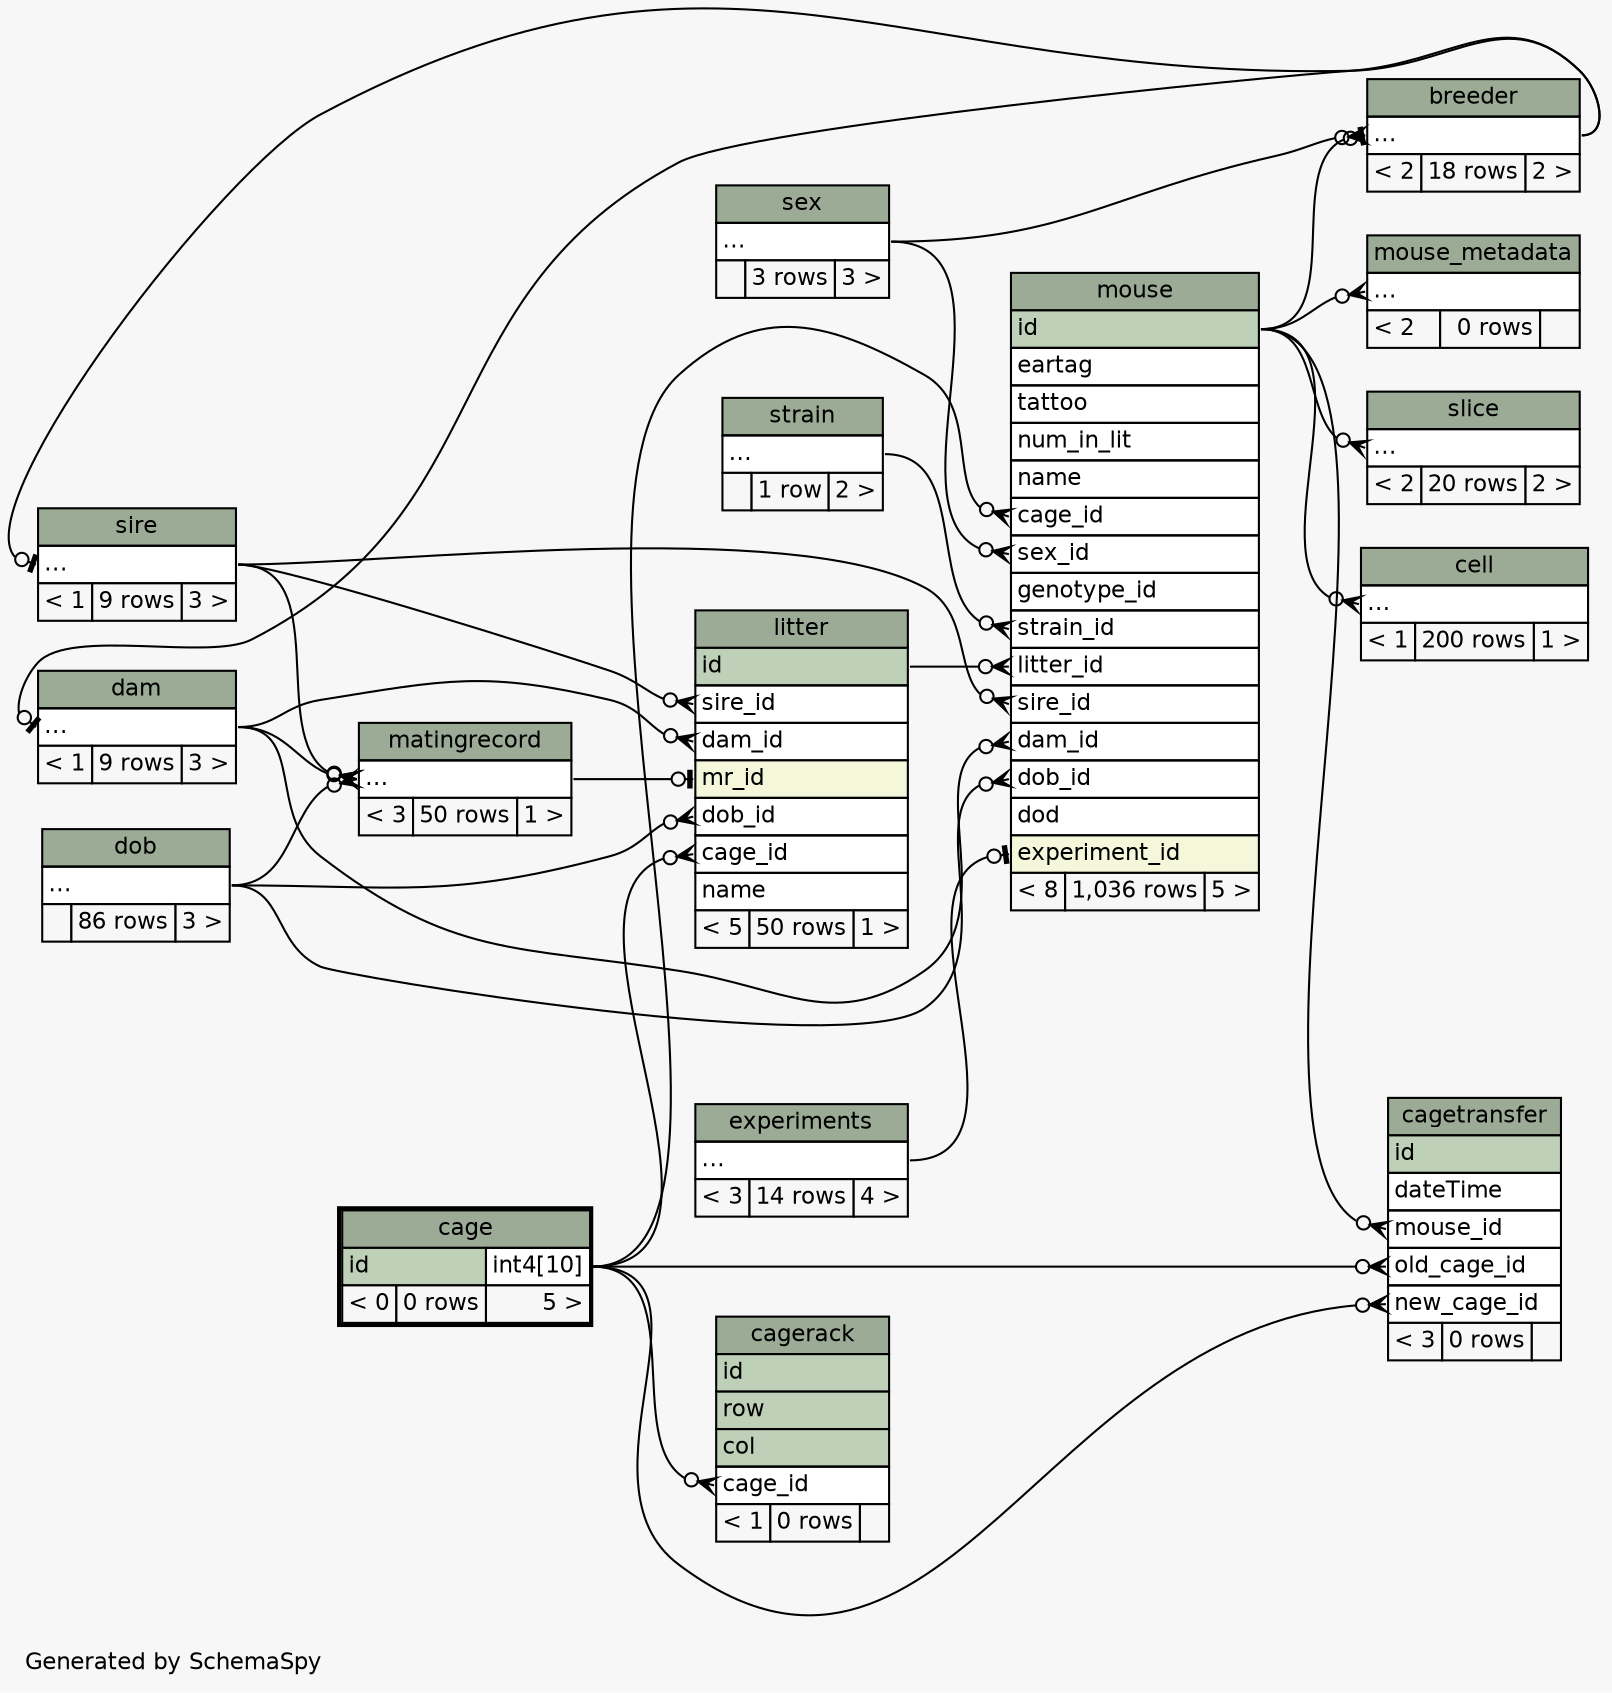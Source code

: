// dot 2.32.0 on Windows 7 6.1
// SchemaSpy rev 590
digraph "twoDegreesRelationshipsDiagram" {
  graph [
    rankdir="RL"
    bgcolor="#f7f7f7"
    label="\nGenerated by SchemaSpy"
    labeljust="l"
    nodesep="0.18"
    ranksep="0.46"
    fontname="Helvetica"
    fontsize="11"
  ];
  node [
    fontname="Helvetica"
    fontsize="11"
    shape="plaintext"
  ];
  edge [
    arrowsize="0.8"
  ];
  "breeder":"elipses":w -> "mouse":"id":e [arrowhead=none dir=back arrowtail=teeodot];
  "breeder":"elipses":w -> "sex":"elipses":e [arrowhead=none dir=back arrowtail=crowodot];
  "cagerack":"cage_id":w -> "cage":"id.type":e [arrowhead=none dir=back arrowtail=crowodot];
  "cagetransfer":"mouse_id":w -> "mouse":"id":e [arrowhead=none dir=back arrowtail=crowodot];
  "cagetransfer":"new_cage_id":w -> "cage":"id.type":e [arrowhead=none dir=back arrowtail=crowodot];
  "cagetransfer":"old_cage_id":w -> "cage":"id.type":e [arrowhead=none dir=back arrowtail=crowodot];
  "cell":"elipses":w -> "mouse":"id":e [arrowhead=none dir=back arrowtail=crowodot];
  "dam":"elipses":w -> "breeder":"elipses":e [arrowhead=none dir=back arrowtail=teeodot];
  "litter":"cage_id":w -> "cage":"id.type":e [arrowhead=none dir=back arrowtail=crowodot];
  "litter":"dam_id":w -> "dam":"elipses":e [arrowhead=none dir=back arrowtail=crowodot];
  "litter":"dob_id":w -> "dob":"elipses":e [arrowhead=none dir=back arrowtail=crowodot];
  "litter":"mr_id":w -> "matingrecord":"elipses":e [arrowhead=none dir=back arrowtail=teeodot];
  "litter":"sire_id":w -> "sire":"elipses":e [arrowhead=none dir=back arrowtail=crowodot];
  "matingrecord":"elipses":w -> "dam":"elipses":e [arrowhead=none dir=back arrowtail=crowodot];
  "matingrecord":"elipses":w -> "dob":"elipses":e [arrowhead=none dir=back arrowtail=crowodot];
  "matingrecord":"elipses":w -> "sire":"elipses":e [arrowhead=none dir=back arrowtail=crowodot];
  "mouse":"cage_id":w -> "cage":"id.type":e [arrowhead=none dir=back arrowtail=crowodot];
  "mouse":"dam_id":w -> "dam":"elipses":e [arrowhead=none dir=back arrowtail=crowodot];
  "mouse":"dob_id":w -> "dob":"elipses":e [arrowhead=none dir=back arrowtail=crowodot];
  "mouse":"experiment_id":w -> "experiments":"elipses":e [arrowhead=none dir=back arrowtail=teeodot];
  "mouse":"litter_id":w -> "litter":"id":e [arrowhead=none dir=back arrowtail=crowodot];
  "mouse":"sex_id":w -> "sex":"elipses":e [arrowhead=none dir=back arrowtail=crowodot];
  "mouse":"sire_id":w -> "sire":"elipses":e [arrowhead=none dir=back arrowtail=crowodot];
  "mouse":"strain_id":w -> "strain":"elipses":e [arrowhead=none dir=back arrowtail=crowodot];
  "mouse_metadata":"elipses":w -> "mouse":"id":e [arrowhead=none dir=back arrowtail=crowodot];
  "sire":"elipses":w -> "breeder":"elipses":e [arrowhead=none dir=back arrowtail=teeodot];
  "slice":"elipses":w -> "mouse":"id":e [arrowhead=none dir=back arrowtail=crowodot];
  "breeder" [
    label=<
    <TABLE BORDER="0" CELLBORDER="1" CELLSPACING="0" BGCOLOR="#ffffff">
      <TR><TD COLSPAN="3" BGCOLOR="#9bab96" ALIGN="CENTER">breeder</TD></TR>
      <TR><TD PORT="elipses" COLSPAN="3" ALIGN="LEFT">...</TD></TR>
      <TR><TD ALIGN="LEFT" BGCOLOR="#f7f7f7">&lt; 2</TD><TD ALIGN="RIGHT" BGCOLOR="#f7f7f7">18 rows</TD><TD ALIGN="RIGHT" BGCOLOR="#f7f7f7">2 &gt;</TD></TR>
    </TABLE>>
    URL="breeder.html"
    tooltip="breeder"
  ];
  "cage" [
    label=<
    <TABLE BORDER="2" CELLBORDER="1" CELLSPACING="0" BGCOLOR="#ffffff">
      <TR><TD COLSPAN="3" BGCOLOR="#9bab96" ALIGN="CENTER">cage</TD></TR>
      <TR><TD PORT="id" COLSPAN="2" BGCOLOR="#bed1b8" ALIGN="LEFT">id</TD><TD PORT="id.type" ALIGN="LEFT">int4[10]</TD></TR>
      <TR><TD ALIGN="LEFT" BGCOLOR="#f7f7f7">&lt; 0</TD><TD ALIGN="RIGHT" BGCOLOR="#f7f7f7">0 rows</TD><TD ALIGN="RIGHT" BGCOLOR="#f7f7f7">5 &gt;</TD></TR>
    </TABLE>>
    URL="cage.html"
    tooltip="cage"
  ];
  "cagerack" [
    label=<
    <TABLE BORDER="0" CELLBORDER="1" CELLSPACING="0" BGCOLOR="#ffffff">
      <TR><TD COLSPAN="3" BGCOLOR="#9bab96" ALIGN="CENTER">cagerack</TD></TR>
      <TR><TD PORT="id" COLSPAN="3" BGCOLOR="#bed1b8" ALIGN="LEFT">id</TD></TR>
      <TR><TD PORT="row" COLSPAN="3" BGCOLOR="#bed1b8" ALIGN="LEFT">row</TD></TR>
      <TR><TD PORT="col" COLSPAN="3" BGCOLOR="#bed1b8" ALIGN="LEFT">col</TD></TR>
      <TR><TD PORT="cage_id" COLSPAN="3" ALIGN="LEFT">cage_id</TD></TR>
      <TR><TD ALIGN="LEFT" BGCOLOR="#f7f7f7">&lt; 1</TD><TD ALIGN="RIGHT" BGCOLOR="#f7f7f7">0 rows</TD><TD ALIGN="RIGHT" BGCOLOR="#f7f7f7">  </TD></TR>
    </TABLE>>
    URL="cagerack.html"
    tooltip="cagerack"
  ];
  "cagetransfer" [
    label=<
    <TABLE BORDER="0" CELLBORDER="1" CELLSPACING="0" BGCOLOR="#ffffff">
      <TR><TD COLSPAN="3" BGCOLOR="#9bab96" ALIGN="CENTER">cagetransfer</TD></TR>
      <TR><TD PORT="id" COLSPAN="3" BGCOLOR="#bed1b8" ALIGN="LEFT">id</TD></TR>
      <TR><TD PORT="dateTime" COLSPAN="3" ALIGN="LEFT">dateTime</TD></TR>
      <TR><TD PORT="mouse_id" COLSPAN="3" ALIGN="LEFT">mouse_id</TD></TR>
      <TR><TD PORT="old_cage_id" COLSPAN="3" ALIGN="LEFT">old_cage_id</TD></TR>
      <TR><TD PORT="new_cage_id" COLSPAN="3" ALIGN="LEFT">new_cage_id</TD></TR>
      <TR><TD ALIGN="LEFT" BGCOLOR="#f7f7f7">&lt; 3</TD><TD ALIGN="RIGHT" BGCOLOR="#f7f7f7">0 rows</TD><TD ALIGN="RIGHT" BGCOLOR="#f7f7f7">  </TD></TR>
    </TABLE>>
    URL="cagetransfer.html"
    tooltip="cagetransfer"
  ];
  "cell" [
    label=<
    <TABLE BORDER="0" CELLBORDER="1" CELLSPACING="0" BGCOLOR="#ffffff">
      <TR><TD COLSPAN="3" BGCOLOR="#9bab96" ALIGN="CENTER">cell</TD></TR>
      <TR><TD PORT="elipses" COLSPAN="3" ALIGN="LEFT">...</TD></TR>
      <TR><TD ALIGN="LEFT" BGCOLOR="#f7f7f7">&lt; 1</TD><TD ALIGN="RIGHT" BGCOLOR="#f7f7f7">200 rows</TD><TD ALIGN="RIGHT" BGCOLOR="#f7f7f7">1 &gt;</TD></TR>
    </TABLE>>
    URL="cell.html"
    tooltip="cell"
  ];
  "dam" [
    label=<
    <TABLE BORDER="0" CELLBORDER="1" CELLSPACING="0" BGCOLOR="#ffffff">
      <TR><TD COLSPAN="3" BGCOLOR="#9bab96" ALIGN="CENTER">dam</TD></TR>
      <TR><TD PORT="elipses" COLSPAN="3" ALIGN="LEFT">...</TD></TR>
      <TR><TD ALIGN="LEFT" BGCOLOR="#f7f7f7">&lt; 1</TD><TD ALIGN="RIGHT" BGCOLOR="#f7f7f7">9 rows</TD><TD ALIGN="RIGHT" BGCOLOR="#f7f7f7">3 &gt;</TD></TR>
    </TABLE>>
    URL="dam.html"
    tooltip="dam"
  ];
  "dob" [
    label=<
    <TABLE BORDER="0" CELLBORDER="1" CELLSPACING="0" BGCOLOR="#ffffff">
      <TR><TD COLSPAN="3" BGCOLOR="#9bab96" ALIGN="CENTER">dob</TD></TR>
      <TR><TD PORT="elipses" COLSPAN="3" ALIGN="LEFT">...</TD></TR>
      <TR><TD ALIGN="LEFT" BGCOLOR="#f7f7f7">  </TD><TD ALIGN="RIGHT" BGCOLOR="#f7f7f7">86 rows</TD><TD ALIGN="RIGHT" BGCOLOR="#f7f7f7">3 &gt;</TD></TR>
    </TABLE>>
    URL="dob.html"
    tooltip="dob"
  ];
  "experiments" [
    label=<
    <TABLE BORDER="0" CELLBORDER="1" CELLSPACING="0" BGCOLOR="#ffffff">
      <TR><TD COLSPAN="3" BGCOLOR="#9bab96" ALIGN="CENTER">experiments</TD></TR>
      <TR><TD PORT="elipses" COLSPAN="3" ALIGN="LEFT">...</TD></TR>
      <TR><TD ALIGN="LEFT" BGCOLOR="#f7f7f7">&lt; 3</TD><TD ALIGN="RIGHT" BGCOLOR="#f7f7f7">14 rows</TD><TD ALIGN="RIGHT" BGCOLOR="#f7f7f7">4 &gt;</TD></TR>
    </TABLE>>
    URL="experiments.html"
    tooltip="experiments"
  ];
  "litter" [
    label=<
    <TABLE BORDER="0" CELLBORDER="1" CELLSPACING="0" BGCOLOR="#ffffff">
      <TR><TD COLSPAN="3" BGCOLOR="#9bab96" ALIGN="CENTER">litter</TD></TR>
      <TR><TD PORT="id" COLSPAN="3" BGCOLOR="#bed1b8" ALIGN="LEFT">id</TD></TR>
      <TR><TD PORT="sire_id" COLSPAN="3" ALIGN="LEFT">sire_id</TD></TR>
      <TR><TD PORT="dam_id" COLSPAN="3" ALIGN="LEFT">dam_id</TD></TR>
      <TR><TD PORT="mr_id" COLSPAN="3" BGCOLOR="#f4f7da" ALIGN="LEFT">mr_id</TD></TR>
      <TR><TD PORT="dob_id" COLSPAN="3" ALIGN="LEFT">dob_id</TD></TR>
      <TR><TD PORT="cage_id" COLSPAN="3" ALIGN="LEFT">cage_id</TD></TR>
      <TR><TD PORT="name" COLSPAN="3" ALIGN="LEFT">name</TD></TR>
      <TR><TD ALIGN="LEFT" BGCOLOR="#f7f7f7">&lt; 5</TD><TD ALIGN="RIGHT" BGCOLOR="#f7f7f7">50 rows</TD><TD ALIGN="RIGHT" BGCOLOR="#f7f7f7">1 &gt;</TD></TR>
    </TABLE>>
    URL="litter.html"
    tooltip="litter"
  ];
  "matingrecord" [
    label=<
    <TABLE BORDER="0" CELLBORDER="1" CELLSPACING="0" BGCOLOR="#ffffff">
      <TR><TD COLSPAN="3" BGCOLOR="#9bab96" ALIGN="CENTER">matingrecord</TD></TR>
      <TR><TD PORT="elipses" COLSPAN="3" ALIGN="LEFT">...</TD></TR>
      <TR><TD ALIGN="LEFT" BGCOLOR="#f7f7f7">&lt; 3</TD><TD ALIGN="RIGHT" BGCOLOR="#f7f7f7">50 rows</TD><TD ALIGN="RIGHT" BGCOLOR="#f7f7f7">1 &gt;</TD></TR>
    </TABLE>>
    URL="matingrecord.html"
    tooltip="matingrecord"
  ];
  "mouse" [
    label=<
    <TABLE BORDER="0" CELLBORDER="1" CELLSPACING="0" BGCOLOR="#ffffff">
      <TR><TD COLSPAN="3" BGCOLOR="#9bab96" ALIGN="CENTER">mouse</TD></TR>
      <TR><TD PORT="id" COLSPAN="3" BGCOLOR="#bed1b8" ALIGN="LEFT">id</TD></TR>
      <TR><TD PORT="eartag" COLSPAN="3" ALIGN="LEFT">eartag</TD></TR>
      <TR><TD PORT="tattoo" COLSPAN="3" ALIGN="LEFT">tattoo</TD></TR>
      <TR><TD PORT="num_in_lit" COLSPAN="3" ALIGN="LEFT">num_in_lit</TD></TR>
      <TR><TD PORT="name" COLSPAN="3" ALIGN="LEFT">name</TD></TR>
      <TR><TD PORT="cage_id" COLSPAN="3" ALIGN="LEFT">cage_id</TD></TR>
      <TR><TD PORT="sex_id" COLSPAN="3" ALIGN="LEFT">sex_id</TD></TR>
      <TR><TD PORT="genotype_id" COLSPAN="3" ALIGN="LEFT">genotype_id</TD></TR>
      <TR><TD PORT="strain_id" COLSPAN="3" ALIGN="LEFT">strain_id</TD></TR>
      <TR><TD PORT="litter_id" COLSPAN="3" ALIGN="LEFT">litter_id</TD></TR>
      <TR><TD PORT="sire_id" COLSPAN="3" ALIGN="LEFT">sire_id</TD></TR>
      <TR><TD PORT="dam_id" COLSPAN="3" ALIGN="LEFT">dam_id</TD></TR>
      <TR><TD PORT="dob_id" COLSPAN="3" ALIGN="LEFT">dob_id</TD></TR>
      <TR><TD PORT="dod" COLSPAN="3" ALIGN="LEFT">dod</TD></TR>
      <TR><TD PORT="experiment_id" COLSPAN="3" BGCOLOR="#f4f7da" ALIGN="LEFT">experiment_id</TD></TR>
      <TR><TD ALIGN="LEFT" BGCOLOR="#f7f7f7">&lt; 8</TD><TD ALIGN="RIGHT" BGCOLOR="#f7f7f7">1,036 rows</TD><TD ALIGN="RIGHT" BGCOLOR="#f7f7f7">5 &gt;</TD></TR>
    </TABLE>>
    URL="mouse.html"
    tooltip="mouse"
  ];
  "mouse_metadata" [
    label=<
    <TABLE BORDER="0" CELLBORDER="1" CELLSPACING="0" BGCOLOR="#ffffff">
      <TR><TD COLSPAN="3" BGCOLOR="#9bab96" ALIGN="CENTER">mouse_metadata</TD></TR>
      <TR><TD PORT="elipses" COLSPAN="3" ALIGN="LEFT">...</TD></TR>
      <TR><TD ALIGN="LEFT" BGCOLOR="#f7f7f7">&lt; 2</TD><TD ALIGN="RIGHT" BGCOLOR="#f7f7f7">0 rows</TD><TD ALIGN="RIGHT" BGCOLOR="#f7f7f7">  </TD></TR>
    </TABLE>>
    URL="mouse_metadata.html"
    tooltip="mouse_metadata"
  ];
  "sex" [
    label=<
    <TABLE BORDER="0" CELLBORDER="1" CELLSPACING="0" BGCOLOR="#ffffff">
      <TR><TD COLSPAN="3" BGCOLOR="#9bab96" ALIGN="CENTER">sex</TD></TR>
      <TR><TD PORT="elipses" COLSPAN="3" ALIGN="LEFT">...</TD></TR>
      <TR><TD ALIGN="LEFT" BGCOLOR="#f7f7f7">  </TD><TD ALIGN="RIGHT" BGCOLOR="#f7f7f7">3 rows</TD><TD ALIGN="RIGHT" BGCOLOR="#f7f7f7">3 &gt;</TD></TR>
    </TABLE>>
    URL="sex.html"
    tooltip="sex"
  ];
  "sire" [
    label=<
    <TABLE BORDER="0" CELLBORDER="1" CELLSPACING="0" BGCOLOR="#ffffff">
      <TR><TD COLSPAN="3" BGCOLOR="#9bab96" ALIGN="CENTER">sire</TD></TR>
      <TR><TD PORT="elipses" COLSPAN="3" ALIGN="LEFT">...</TD></TR>
      <TR><TD ALIGN="LEFT" BGCOLOR="#f7f7f7">&lt; 1</TD><TD ALIGN="RIGHT" BGCOLOR="#f7f7f7">9 rows</TD><TD ALIGN="RIGHT" BGCOLOR="#f7f7f7">3 &gt;</TD></TR>
    </TABLE>>
    URL="sire.html"
    tooltip="sire"
  ];
  "slice" [
    label=<
    <TABLE BORDER="0" CELLBORDER="1" CELLSPACING="0" BGCOLOR="#ffffff">
      <TR><TD COLSPAN="3" BGCOLOR="#9bab96" ALIGN="CENTER">slice</TD></TR>
      <TR><TD PORT="elipses" COLSPAN="3" ALIGN="LEFT">...</TD></TR>
      <TR><TD ALIGN="LEFT" BGCOLOR="#f7f7f7">&lt; 2</TD><TD ALIGN="RIGHT" BGCOLOR="#f7f7f7">20 rows</TD><TD ALIGN="RIGHT" BGCOLOR="#f7f7f7">2 &gt;</TD></TR>
    </TABLE>>
    URL="slice.html"
    tooltip="slice"
  ];
  "strain" [
    label=<
    <TABLE BORDER="0" CELLBORDER="1" CELLSPACING="0" BGCOLOR="#ffffff">
      <TR><TD COLSPAN="3" BGCOLOR="#9bab96" ALIGN="CENTER">strain</TD></TR>
      <TR><TD PORT="elipses" COLSPAN="3" ALIGN="LEFT">...</TD></TR>
      <TR><TD ALIGN="LEFT" BGCOLOR="#f7f7f7">  </TD><TD ALIGN="RIGHT" BGCOLOR="#f7f7f7">1 row</TD><TD ALIGN="RIGHT" BGCOLOR="#f7f7f7">2 &gt;</TD></TR>
    </TABLE>>
    URL="strain.html"
    tooltip="strain"
  ];
}
